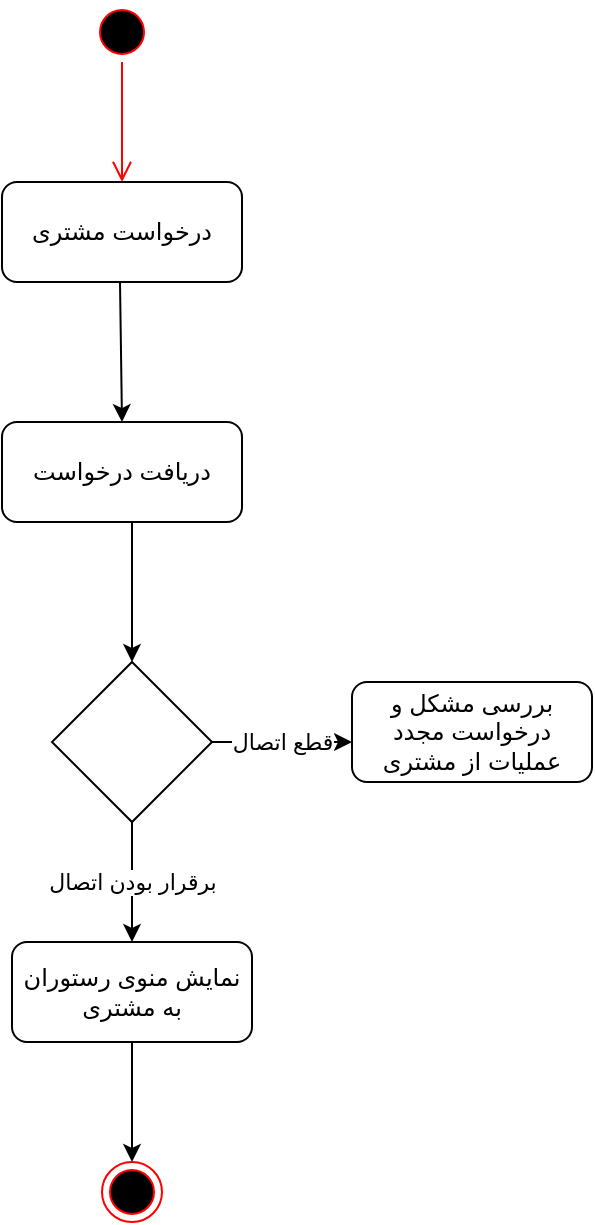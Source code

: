 <mxfile version="14.8.3" type="github">
  <diagram id="xvbnAPUw286y1U2N8Zra" name="Page-1">
    <mxGraphModel dx="1102" dy="582" grid="1" gridSize="10" guides="1" tooltips="1" connect="1" arrows="1" fold="1" page="1" pageScale="1" pageWidth="827" pageHeight="1169" math="0" shadow="0">
      <root>
        <mxCell id="0" />
        <mxCell id="1" parent="0" />
        <mxCell id="N3NAi0re4-CJV-VL_2n3-1" value="" style="ellipse;html=1;shape=startState;fillColor=#000000;strokeColor=#ff0000;" vertex="1" parent="1">
          <mxGeometry x="410" y="40" width="30" height="30" as="geometry" />
        </mxCell>
        <mxCell id="N3NAi0re4-CJV-VL_2n3-2" value="" style="edgeStyle=orthogonalEdgeStyle;html=1;verticalAlign=bottom;endArrow=open;endSize=8;strokeColor=#ff0000;" edge="1" source="N3NAi0re4-CJV-VL_2n3-1" parent="1">
          <mxGeometry relative="1" as="geometry">
            <mxPoint x="425" y="130" as="targetPoint" />
          </mxGeometry>
        </mxCell>
        <mxCell id="N3NAi0re4-CJV-VL_2n3-3" value="درخواست مشتری" style="rounded=1;whiteSpace=wrap;html=1;" vertex="1" parent="1">
          <mxGeometry x="365" y="130" width="120" height="50" as="geometry" />
        </mxCell>
        <mxCell id="N3NAi0re4-CJV-VL_2n3-4" value="دریافت درخواست" style="rounded=1;whiteSpace=wrap;html=1;" vertex="1" parent="1">
          <mxGeometry x="365" y="250" width="120" height="50" as="geometry" />
        </mxCell>
        <mxCell id="N3NAi0re4-CJV-VL_2n3-6" value="" style="endArrow=classic;html=1;entryX=0.5;entryY=0;entryDx=0;entryDy=0;" edge="1" parent="1" target="N3NAi0re4-CJV-VL_2n3-4">
          <mxGeometry width="50" height="50" relative="1" as="geometry">
            <mxPoint x="424" y="180" as="sourcePoint" />
            <mxPoint x="474" y="130" as="targetPoint" />
          </mxGeometry>
        </mxCell>
        <mxCell id="N3NAi0re4-CJV-VL_2n3-10" value="" style="rhombus;whiteSpace=wrap;html=1;" vertex="1" parent="1">
          <mxGeometry x="390" y="370" width="80" height="80" as="geometry" />
        </mxCell>
        <mxCell id="N3NAi0re4-CJV-VL_2n3-11" value="" style="endArrow=classic;html=1;entryX=0.5;entryY=0;entryDx=0;entryDy=0;" edge="1" parent="1" target="N3NAi0re4-CJV-VL_2n3-10">
          <mxGeometry width="50" height="50" relative="1" as="geometry">
            <mxPoint x="430" y="300" as="sourcePoint" />
            <mxPoint x="480" y="250" as="targetPoint" />
          </mxGeometry>
        </mxCell>
        <mxCell id="N3NAi0re4-CJV-VL_2n3-12" value="قطع اتصال" style="endArrow=classic;html=1;" edge="1" parent="1">
          <mxGeometry width="50" height="50" relative="1" as="geometry">
            <mxPoint x="470" y="410" as="sourcePoint" />
            <mxPoint x="540" y="410" as="targetPoint" />
          </mxGeometry>
        </mxCell>
        <mxCell id="N3NAi0re4-CJV-VL_2n3-13" value="بررسی مشکل و درخواست مجدد عملیات از مشتری" style="rounded=1;whiteSpace=wrap;html=1;" vertex="1" parent="1">
          <mxGeometry x="540" y="380" width="120" height="50" as="geometry" />
        </mxCell>
        <mxCell id="N3NAi0re4-CJV-VL_2n3-14" value="برقرار بودن اتصال" style="endArrow=classic;html=1;" edge="1" parent="1" target="N3NAi0re4-CJV-VL_2n3-15">
          <mxGeometry width="50" height="50" relative="1" as="geometry">
            <mxPoint x="430" y="450" as="sourcePoint" />
            <mxPoint x="430" y="520" as="targetPoint" />
          </mxGeometry>
        </mxCell>
        <mxCell id="N3NAi0re4-CJV-VL_2n3-15" value="نمایش منوی رستوران به مشتری" style="rounded=1;whiteSpace=wrap;html=1;" vertex="1" parent="1">
          <mxGeometry x="370" y="510" width="120" height="50" as="geometry" />
        </mxCell>
        <mxCell id="N3NAi0re4-CJV-VL_2n3-18" value="" style="endArrow=classic;html=1;" edge="1" parent="1" target="N3NAi0re4-CJV-VL_2n3-19">
          <mxGeometry width="50" height="50" relative="1" as="geometry">
            <mxPoint x="430" y="560" as="sourcePoint" />
            <mxPoint x="430" y="620" as="targetPoint" />
          </mxGeometry>
        </mxCell>
        <mxCell id="N3NAi0re4-CJV-VL_2n3-19" value="" style="ellipse;html=1;shape=endState;fillColor=#000000;strokeColor=#ff0000;" vertex="1" parent="1">
          <mxGeometry x="415" y="620" width="30" height="30" as="geometry" />
        </mxCell>
      </root>
    </mxGraphModel>
  </diagram>
</mxfile>
